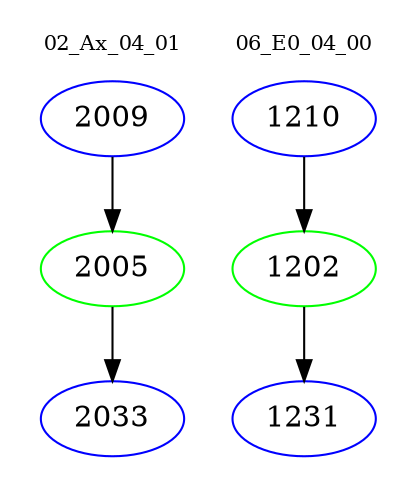 digraph{
subgraph cluster_0 {
color = white
label = "02_Ax_04_01";
fontsize=10;
T0_2009 [label="2009", color="blue"]
T0_2009 -> T0_2005 [color="black"]
T0_2005 [label="2005", color="green"]
T0_2005 -> T0_2033 [color="black"]
T0_2033 [label="2033", color="blue"]
}
subgraph cluster_1 {
color = white
label = "06_E0_04_00";
fontsize=10;
T1_1210 [label="1210", color="blue"]
T1_1210 -> T1_1202 [color="black"]
T1_1202 [label="1202", color="green"]
T1_1202 -> T1_1231 [color="black"]
T1_1231 [label="1231", color="blue"]
}
}
